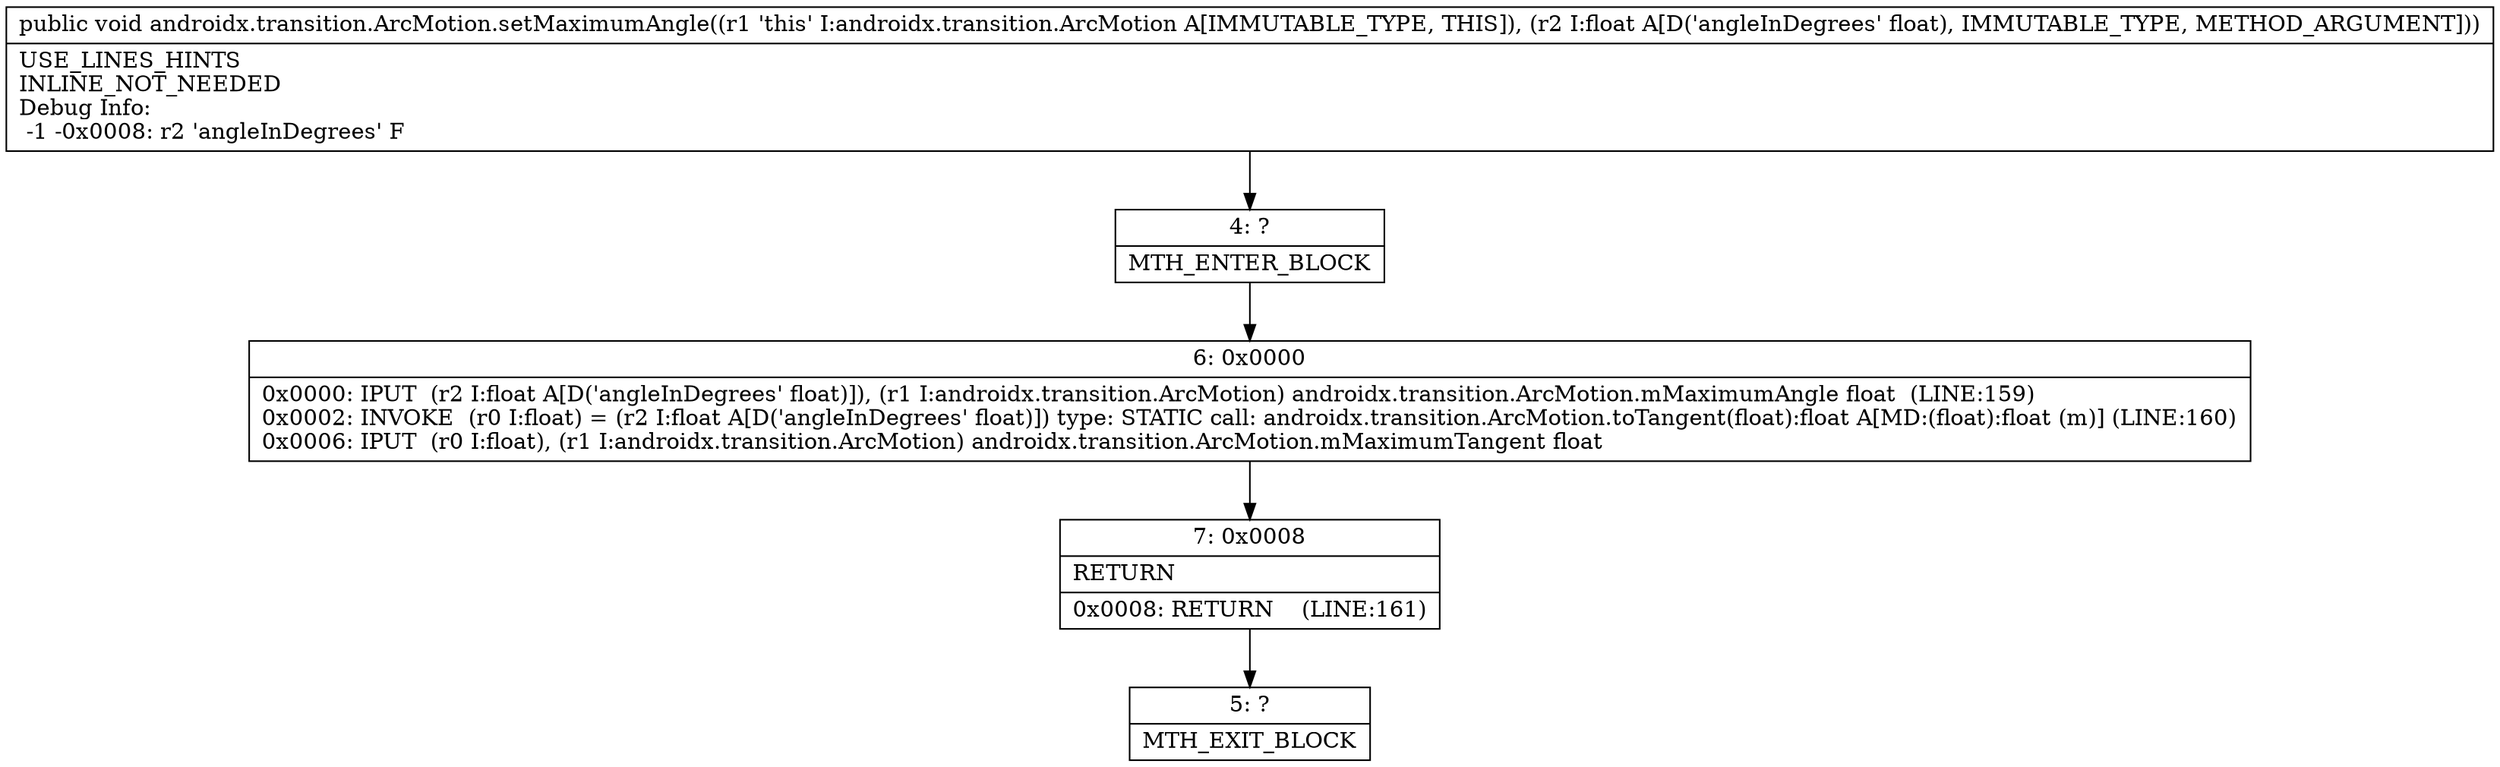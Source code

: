 digraph "CFG forandroidx.transition.ArcMotion.setMaximumAngle(F)V" {
Node_4 [shape=record,label="{4\:\ ?|MTH_ENTER_BLOCK\l}"];
Node_6 [shape=record,label="{6\:\ 0x0000|0x0000: IPUT  (r2 I:float A[D('angleInDegrees' float)]), (r1 I:androidx.transition.ArcMotion) androidx.transition.ArcMotion.mMaximumAngle float  (LINE:159)\l0x0002: INVOKE  (r0 I:float) = (r2 I:float A[D('angleInDegrees' float)]) type: STATIC call: androidx.transition.ArcMotion.toTangent(float):float A[MD:(float):float (m)] (LINE:160)\l0x0006: IPUT  (r0 I:float), (r1 I:androidx.transition.ArcMotion) androidx.transition.ArcMotion.mMaximumTangent float \l}"];
Node_7 [shape=record,label="{7\:\ 0x0008|RETURN\l|0x0008: RETURN    (LINE:161)\l}"];
Node_5 [shape=record,label="{5\:\ ?|MTH_EXIT_BLOCK\l}"];
MethodNode[shape=record,label="{public void androidx.transition.ArcMotion.setMaximumAngle((r1 'this' I:androidx.transition.ArcMotion A[IMMUTABLE_TYPE, THIS]), (r2 I:float A[D('angleInDegrees' float), IMMUTABLE_TYPE, METHOD_ARGUMENT]))  | USE_LINES_HINTS\lINLINE_NOT_NEEDED\lDebug Info:\l  \-1 \-0x0008: r2 'angleInDegrees' F\l}"];
MethodNode -> Node_4;Node_4 -> Node_6;
Node_6 -> Node_7;
Node_7 -> Node_5;
}

